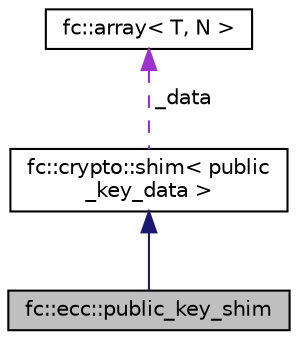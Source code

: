 digraph "fc::ecc::public_key_shim"
{
  edge [fontname="Helvetica",fontsize="10",labelfontname="Helvetica",labelfontsize="10"];
  node [fontname="Helvetica",fontsize="10",shape=record];
  Node2 [label="fc::ecc::public_key_shim",height=0.2,width=0.4,color="black", fillcolor="grey75", style="filled", fontcolor="black"];
  Node3 -> Node2 [dir="back",color="midnightblue",fontsize="10",style="solid",fontname="Helvetica"];
  Node3 [label="fc::crypto::shim\< public\l_key_data \>",height=0.2,width=0.4,color="black", fillcolor="white", style="filled",URL="$structfc_1_1crypto_1_1shim.html"];
  Node4 -> Node3 [dir="back",color="darkorchid3",fontsize="10",style="dashed",label=" _data" ,fontname="Helvetica"];
  Node4 [label="fc::array\< T, N \>",height=0.2,width=0.4,color="black", fillcolor="white", style="filled",URL="$classfc_1_1array.html"];
}
